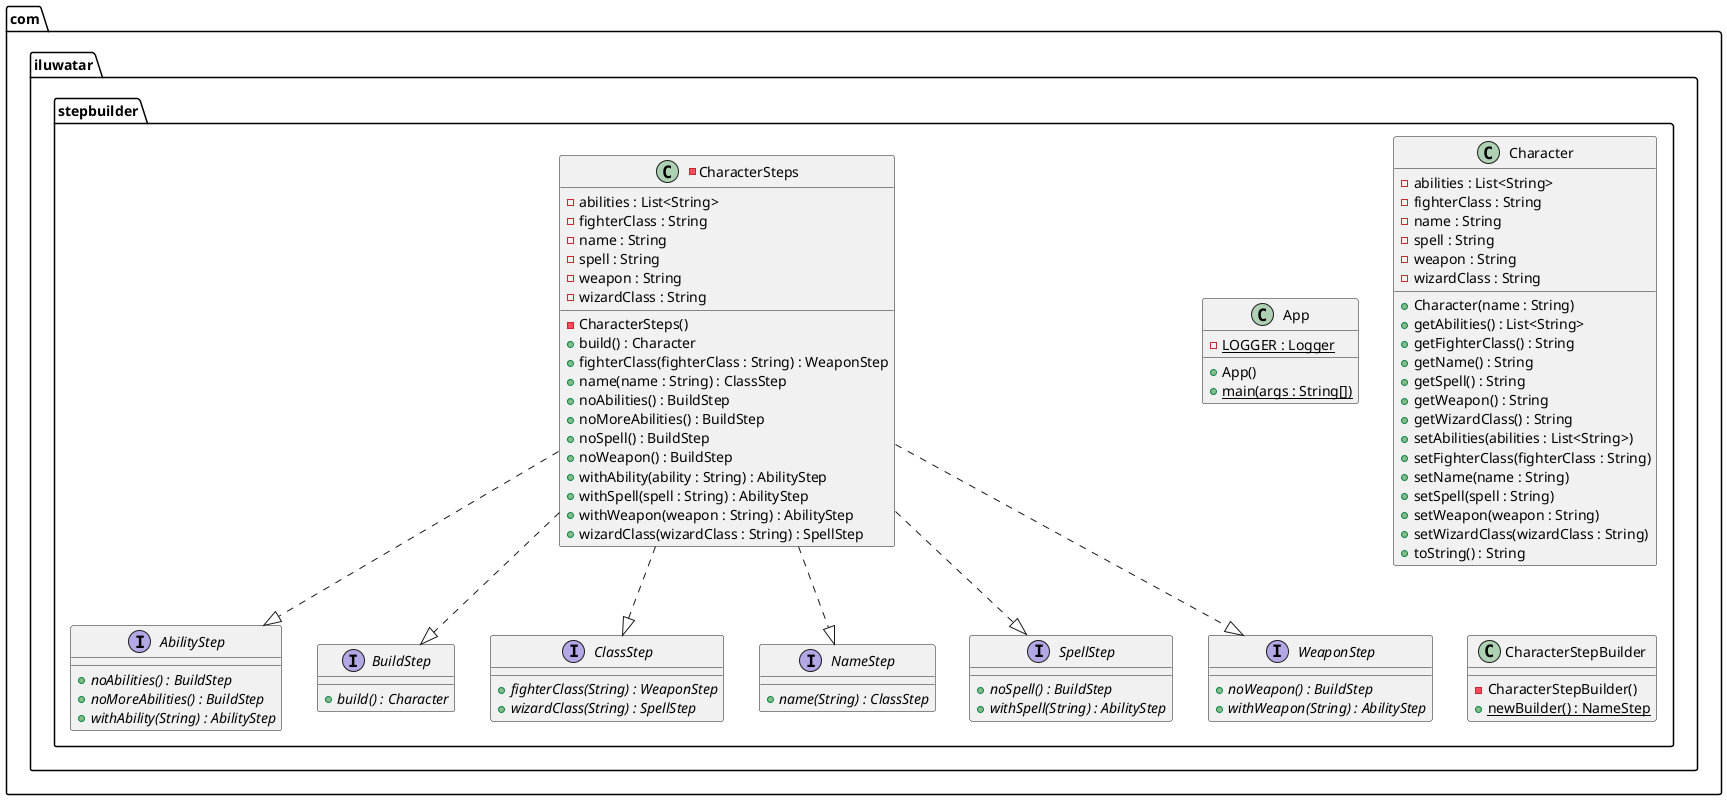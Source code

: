 @startuml
package com.iluwatar.stepbuilder {
  class App {
    - LOGGER : Logger {static}
    + App()
    + main(args : String[]) {static}
  }
  class Character {
    - abilities : List<String>
    - fighterClass : String
    - name : String
    - spell : String
    - weapon : String
    - wizardClass : String
    + Character(name : String)
    + getAbilities() : List<String>
    + getFighterClass() : String
    + getName() : String
    + getSpell() : String
    + getWeapon() : String
    + getWizardClass() : String
    + setAbilities(abilities : List<String>)
    + setFighterClass(fighterClass : String)
    + setName(name : String)
    + setSpell(spell : String)
    + setWeapon(weapon : String)
    + setWizardClass(wizardClass : String)
    + toString() : String
  }
  class CharacterStepBuilder {
    - CharacterStepBuilder()
    + newBuilder() : NameStep {static}
  }
  interface AbilityStep {
    + noAbilities() : BuildStep {abstract}
    + noMoreAbilities() : BuildStep {abstract}
    + withAbility(String) : AbilityStep {abstract}
  }
  interface BuildStep {
    + build() : Character {abstract}
  }
  -class CharacterSteps {
    - abilities : List<String>
    - fighterClass : String
    - name : String
    - spell : String
    - weapon : String
    - wizardClass : String
    - CharacterSteps()
    + build() : Character
    + fighterClass(fighterClass : String) : WeaponStep
    + name(name : String) : ClassStep
    + noAbilities() : BuildStep
    + noMoreAbilities() : BuildStep
    + noSpell() : BuildStep
    + noWeapon() : BuildStep
    + withAbility(ability : String) : AbilityStep
    + withSpell(spell : String) : AbilityStep
    + withWeapon(weapon : String) : AbilityStep
    + wizardClass(wizardClass : String) : SpellStep
  }
  interface ClassStep {
    + fighterClass(String) : WeaponStep {abstract}
    + wizardClass(String) : SpellStep {abstract}
  }
  interface NameStep {
    + name(String) : ClassStep {abstract}
  }
  interface SpellStep {
    + noSpell() : BuildStep {abstract}
    + withSpell(String) : AbilityStep {abstract}
  }
  interface WeaponStep {
    + noWeapon() : BuildStep {abstract}
    + withWeapon(String) : AbilityStep {abstract}
  }
}
CharacterSteps ..|> NameStep 
CharacterSteps ..|> ClassStep 
CharacterSteps ..|> WeaponStep 
CharacterSteps ..|> SpellStep 
CharacterSteps ..|> AbilityStep 
CharacterSteps ..|> BuildStep 
@enduml